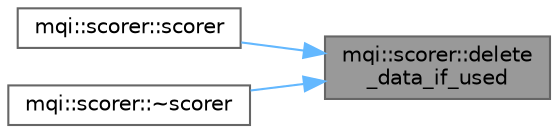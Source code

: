 digraph "mqi::scorer::delete_data_if_used"
{
 // LATEX_PDF_SIZE
  bgcolor="transparent";
  edge [fontname=Helvetica,fontsize=10,labelfontname=Helvetica,labelfontsize=10];
  node [fontname=Helvetica,fontsize=10,shape=box,height=0.2,width=0.4];
  rankdir="RL";
  Node1 [id="Node000001",label="mqi::scorer::delete\l_data_if_used",height=0.2,width=0.4,color="gray40", fillcolor="grey60", style="filled", fontcolor="black",tooltip="Frees the memory for all data, count, mean, and variance arrays if they have been allocated."];
  Node1 -> Node2 [id="edge1_Node000001_Node000002",dir="back",color="steelblue1",style="solid",tooltip=" "];
  Node2 [id="Node000002",label="mqi::scorer::scorer",height=0.2,width=0.4,color="grey40", fillcolor="white", style="filled",URL="$classmqi_1_1scorer.html#a17af3e2912e25d6836b663f7f30018bb",tooltip="Constructs a scorer object."];
  Node1 -> Node3 [id="edge2_Node000001_Node000003",dir="back",color="steelblue1",style="solid",tooltip=" "];
  Node3 [id="Node000003",label="mqi::scorer::~scorer",height=0.2,width=0.4,color="grey40", fillcolor="white", style="filled",URL="$classmqi_1_1scorer.html#a3773209e5984d2ef35117d9e3810f356",tooltip="Destructor. Frees memory allocated for the data arrays."];
}
